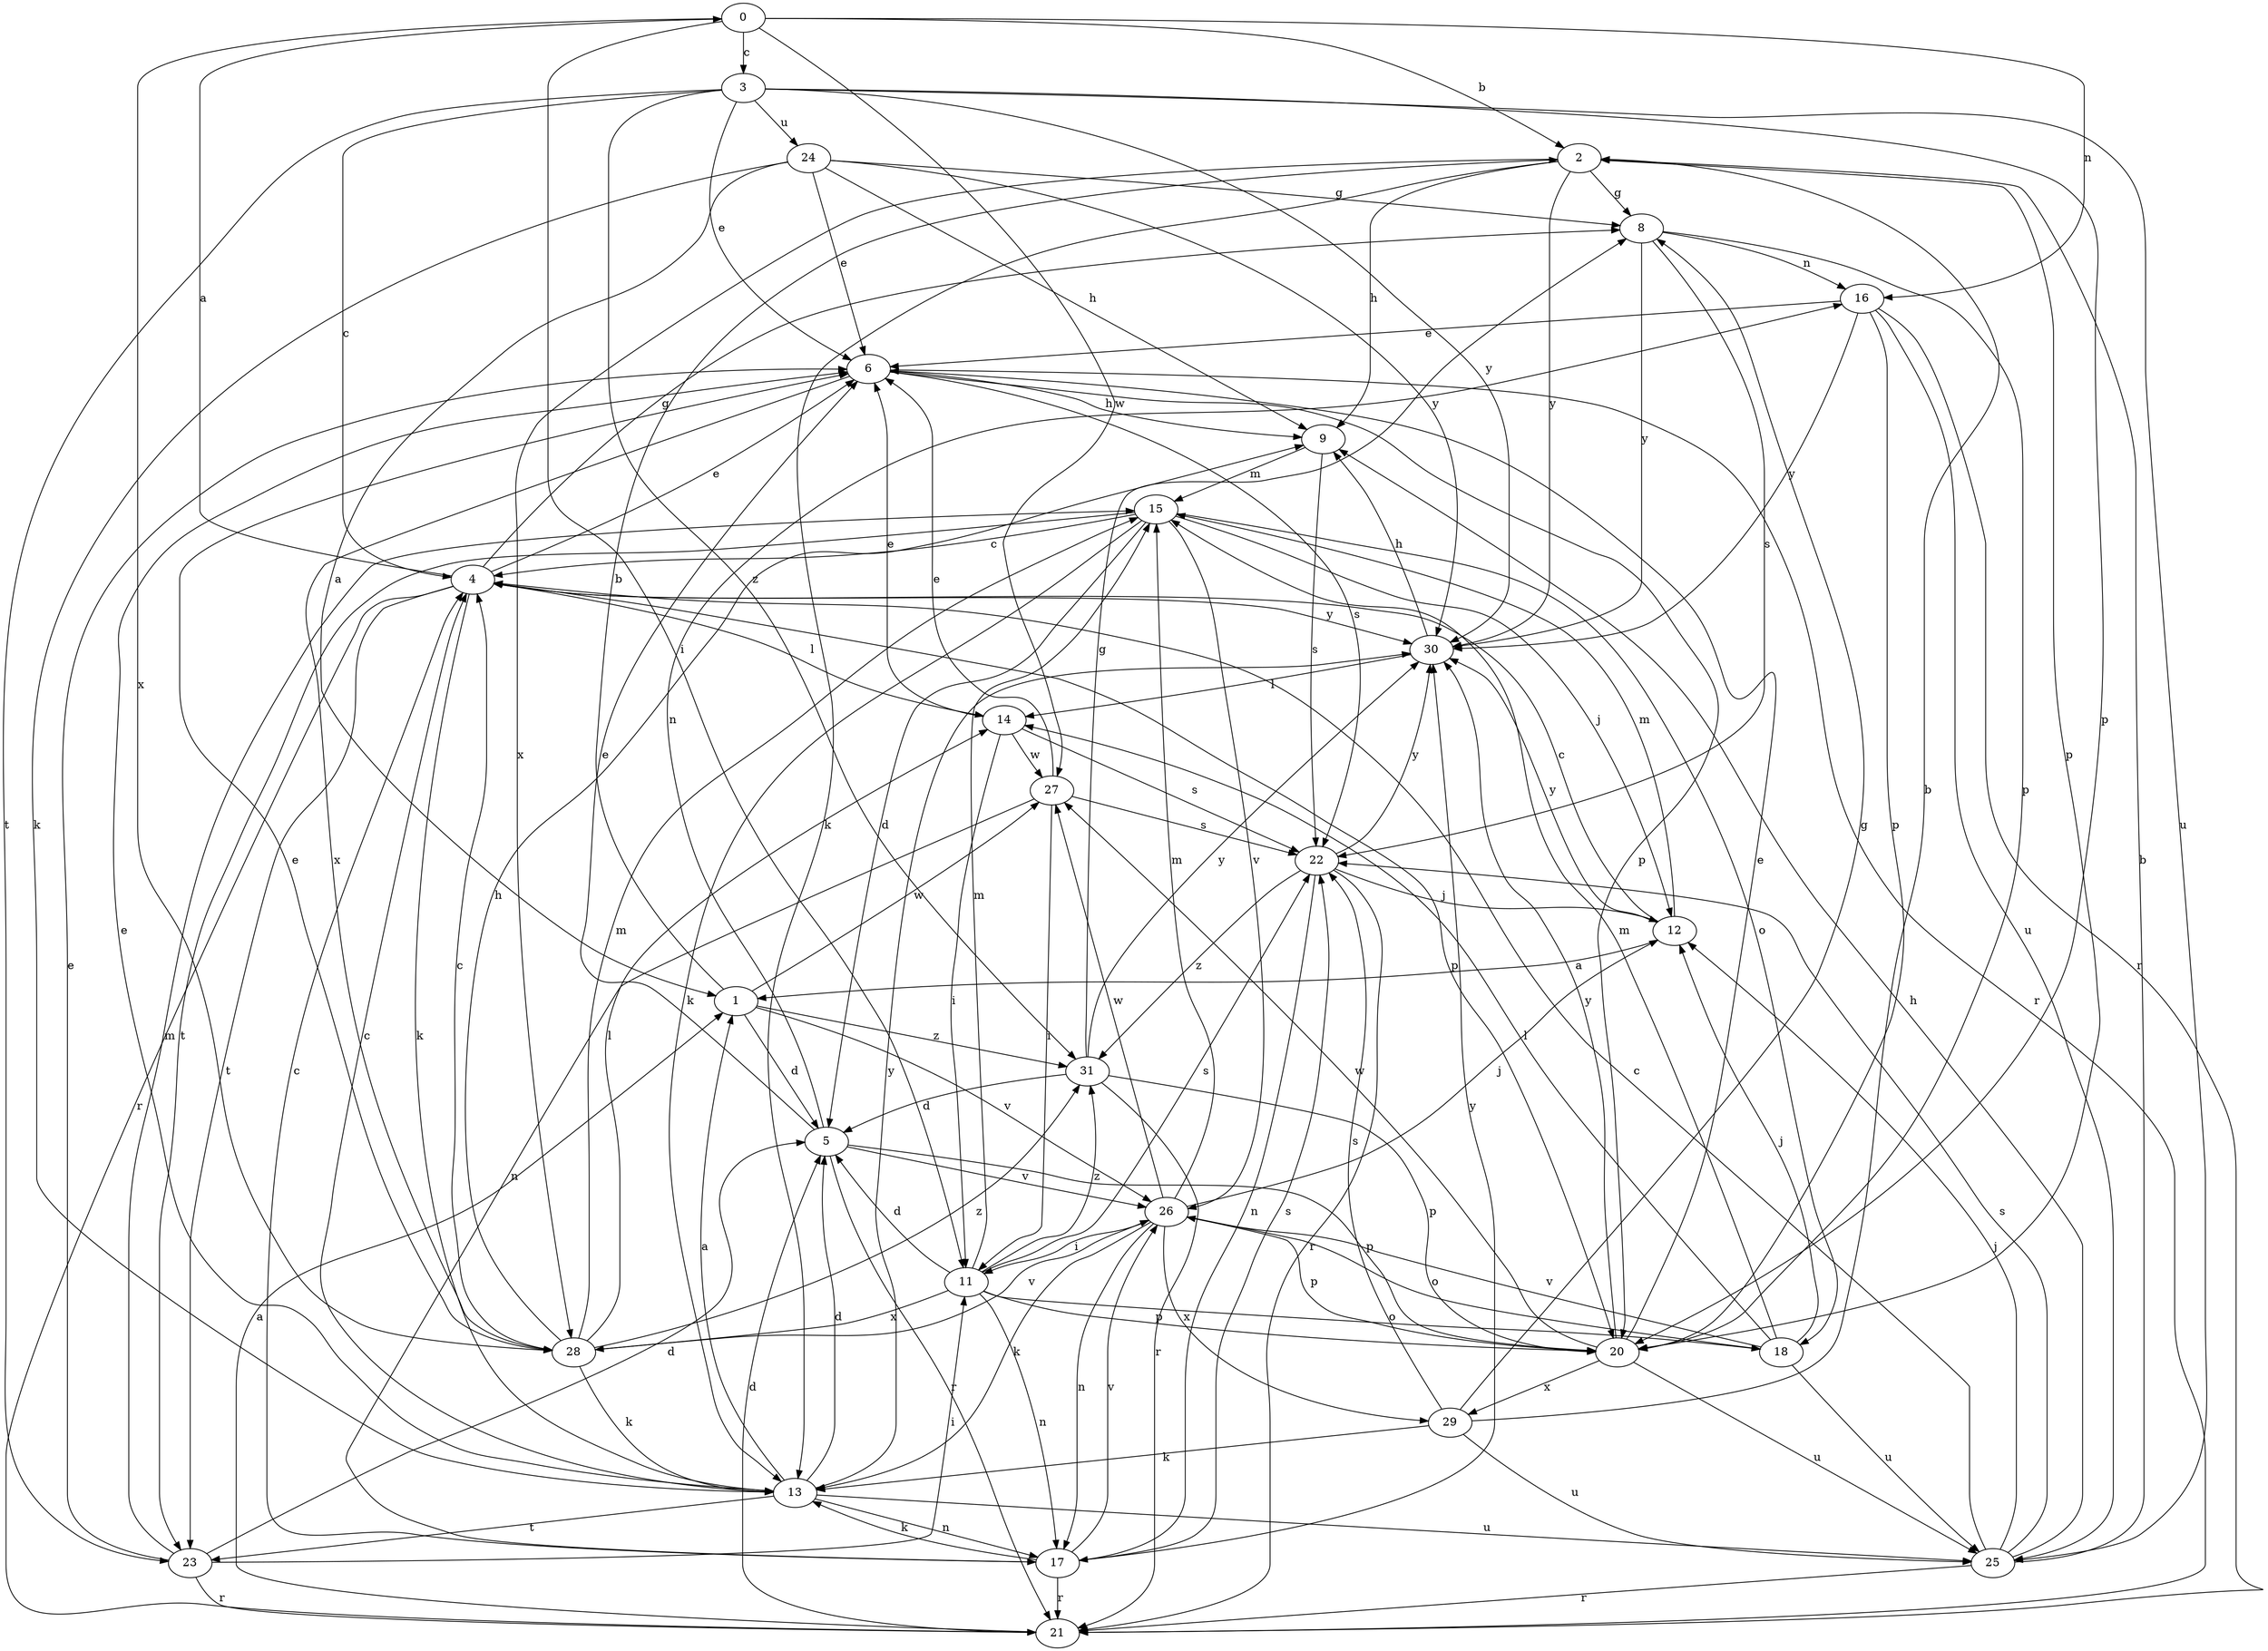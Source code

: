 strict digraph  {
0;
1;
2;
3;
4;
5;
6;
8;
9;
11;
12;
13;
14;
15;
16;
17;
18;
20;
21;
22;
23;
24;
25;
26;
27;
28;
29;
30;
31;
0 -> 2  [label=b];
0 -> 3  [label=c];
0 -> 11  [label=i];
0 -> 16  [label=n];
0 -> 27  [label=w];
0 -> 28  [label=x];
1 -> 2  [label=b];
1 -> 5  [label=d];
1 -> 26  [label=v];
1 -> 27  [label=w];
1 -> 31  [label=z];
2 -> 8  [label=g];
2 -> 9  [label=h];
2 -> 13  [label=k];
2 -> 20  [label=p];
2 -> 28  [label=x];
2 -> 30  [label=y];
3 -> 4  [label=c];
3 -> 6  [label=e];
3 -> 20  [label=p];
3 -> 23  [label=t];
3 -> 24  [label=u];
3 -> 25  [label=u];
3 -> 30  [label=y];
3 -> 31  [label=z];
4 -> 0  [label=a];
4 -> 6  [label=e];
4 -> 8  [label=g];
4 -> 13  [label=k];
4 -> 14  [label=l];
4 -> 20  [label=p];
4 -> 21  [label=r];
4 -> 23  [label=t];
4 -> 30  [label=y];
5 -> 6  [label=e];
5 -> 16  [label=n];
5 -> 20  [label=p];
5 -> 21  [label=r];
5 -> 26  [label=v];
6 -> 9  [label=h];
6 -> 20  [label=p];
6 -> 21  [label=r];
6 -> 22  [label=s];
6 -> 28  [label=x];
8 -> 16  [label=n];
8 -> 20  [label=p];
8 -> 22  [label=s];
8 -> 30  [label=y];
9 -> 15  [label=m];
9 -> 22  [label=s];
11 -> 5  [label=d];
11 -> 15  [label=m];
11 -> 17  [label=n];
11 -> 18  [label=o];
11 -> 20  [label=p];
11 -> 22  [label=s];
11 -> 28  [label=x];
11 -> 31  [label=z];
12 -> 1  [label=a];
12 -> 4  [label=c];
12 -> 15  [label=m];
12 -> 30  [label=y];
13 -> 1  [label=a];
13 -> 4  [label=c];
13 -> 5  [label=d];
13 -> 6  [label=e];
13 -> 17  [label=n];
13 -> 23  [label=t];
13 -> 25  [label=u];
13 -> 30  [label=y];
14 -> 6  [label=e];
14 -> 11  [label=i];
14 -> 22  [label=s];
14 -> 27  [label=w];
15 -> 4  [label=c];
15 -> 5  [label=d];
15 -> 12  [label=j];
15 -> 13  [label=k];
15 -> 18  [label=o];
15 -> 23  [label=t];
15 -> 26  [label=v];
16 -> 6  [label=e];
16 -> 20  [label=p];
16 -> 21  [label=r];
16 -> 25  [label=u];
16 -> 30  [label=y];
17 -> 4  [label=c];
17 -> 13  [label=k];
17 -> 21  [label=r];
17 -> 22  [label=s];
17 -> 26  [label=v];
17 -> 30  [label=y];
18 -> 12  [label=j];
18 -> 14  [label=l];
18 -> 15  [label=m];
18 -> 25  [label=u];
18 -> 26  [label=v];
20 -> 6  [label=e];
20 -> 25  [label=u];
20 -> 27  [label=w];
20 -> 29  [label=x];
20 -> 30  [label=y];
21 -> 1  [label=a];
21 -> 5  [label=d];
22 -> 12  [label=j];
22 -> 17  [label=n];
22 -> 21  [label=r];
22 -> 30  [label=y];
22 -> 31  [label=z];
23 -> 5  [label=d];
23 -> 6  [label=e];
23 -> 11  [label=i];
23 -> 15  [label=m];
23 -> 21  [label=r];
24 -> 1  [label=a];
24 -> 6  [label=e];
24 -> 8  [label=g];
24 -> 9  [label=h];
24 -> 13  [label=k];
24 -> 30  [label=y];
25 -> 2  [label=b];
25 -> 4  [label=c];
25 -> 9  [label=h];
25 -> 12  [label=j];
25 -> 21  [label=r];
25 -> 22  [label=s];
26 -> 11  [label=i];
26 -> 12  [label=j];
26 -> 13  [label=k];
26 -> 15  [label=m];
26 -> 17  [label=n];
26 -> 18  [label=o];
26 -> 20  [label=p];
26 -> 27  [label=w];
26 -> 29  [label=x];
27 -> 6  [label=e];
27 -> 11  [label=i];
27 -> 17  [label=n];
27 -> 22  [label=s];
28 -> 4  [label=c];
28 -> 6  [label=e];
28 -> 9  [label=h];
28 -> 13  [label=k];
28 -> 14  [label=l];
28 -> 15  [label=m];
28 -> 26  [label=v];
28 -> 31  [label=z];
29 -> 2  [label=b];
29 -> 8  [label=g];
29 -> 13  [label=k];
29 -> 22  [label=s];
29 -> 25  [label=u];
30 -> 9  [label=h];
30 -> 14  [label=l];
31 -> 5  [label=d];
31 -> 8  [label=g];
31 -> 20  [label=p];
31 -> 21  [label=r];
31 -> 30  [label=y];
}
